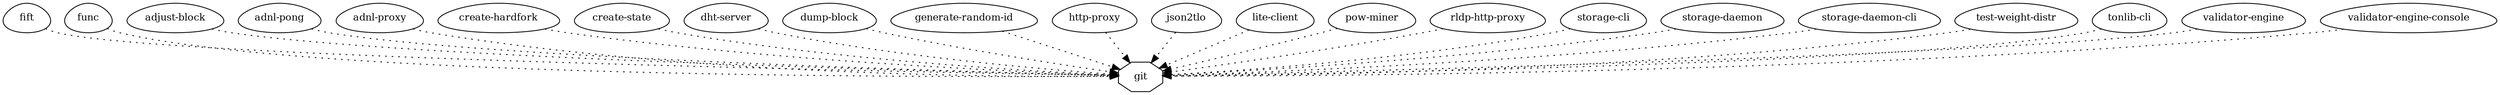 digraph "git" {
node [
  fontsize = "12"
];
    "node28" [ label = "git", shape = octagon ];
    "node23" [ label = "fift", shape = egg ];
    "node23" -> "node28" [ style = dotted ] // fift -> git
    "node29" [ label = "func", shape = egg ];
    "node29" -> "node28" [ style = dotted ] // func -> git
    "node37" [ label = "adjust-block", shape = egg ];
    "node37" -> "node28" [ style = dotted ] // adjust-block -> git
    "node41" [ label = "adnl-pong", shape = egg ];
    "node41" -> "node28" [ style = dotted ] // adnl-pong -> git
    "node43" [ label = "adnl-proxy", shape = egg ];
    "node43" -> "node28" [ style = dotted ] // adnl-proxy -> git
    "node56" [ label = "create-hardfork", shape = egg ];
    "node56" -> "node28" [ style = dotted ] // create-hardfork -> git
    "node64" [ label = "create-state", shape = egg ];
    "node64" -> "node28" [ style = dotted ] // create-state -> git
    "node69" [ label = "dht-server", shape = egg ];
    "node69" -> "node28" [ style = dotted ] // dht-server -> git
    "node70" [ label = "dump-block", shape = egg ];
    "node70" -> "node28" [ style = dotted ] // dump-block -> git
    "node74" [ label = "generate-random-id", shape = egg ];
    "node74" -> "node28" [ style = dotted ] // generate-random-id -> git
    "node77" [ label = "http-proxy", shape = egg ];
    "node77" -> "node28" [ style = dotted ] // http-proxy -> git
    "node80" [ label = "json2tlo", shape = egg ];
    "node80" -> "node28" [ style = dotted ] // json2tlo -> git
    "node82" [ label = "lite-client", shape = egg ];
    "node82" -> "node28" [ style = dotted ] // lite-client -> git
    "node87" [ label = "pow-miner", shape = egg ];
    "node87" -> "node28" [ style = dotted ] // pow-miner -> git
    "node90" [ label = "rldp-http-proxy", shape = egg ];
    "node90" -> "node28" [ style = dotted ] // rldp-http-proxy -> git
    "node93" [ label = "storage-cli", shape = egg ];
    "node93" -> "node28" [ style = dotted ] // storage-cli -> git
    "node94" [ label = "storage-daemon", shape = egg ];
    "node94" -> "node28" [ style = dotted ] // storage-daemon -> git
    "node95" [ label = "storage-daemon-cli", shape = egg ];
    "node95" -> "node28" [ style = dotted ] // storage-daemon-cli -> git
    "node126" [ label = "test-weight-distr", shape = egg ];
    "node126" -> "node28" [ style = dotted ] // test-weight-distr -> git
    "node127" [ label = "tonlib-cli", shape = egg ];
    "node127" -> "node28" [ style = dotted ] // tonlib-cli -> git
    "node131" [ label = "validator-engine", shape = egg ];
    "node131" -> "node28" [ style = dotted ] // validator-engine -> git
    "node132" [ label = "validator-engine-console", shape = egg ];
    "node132" -> "node28" [ style = dotted ] // validator-engine-console -> git
}
